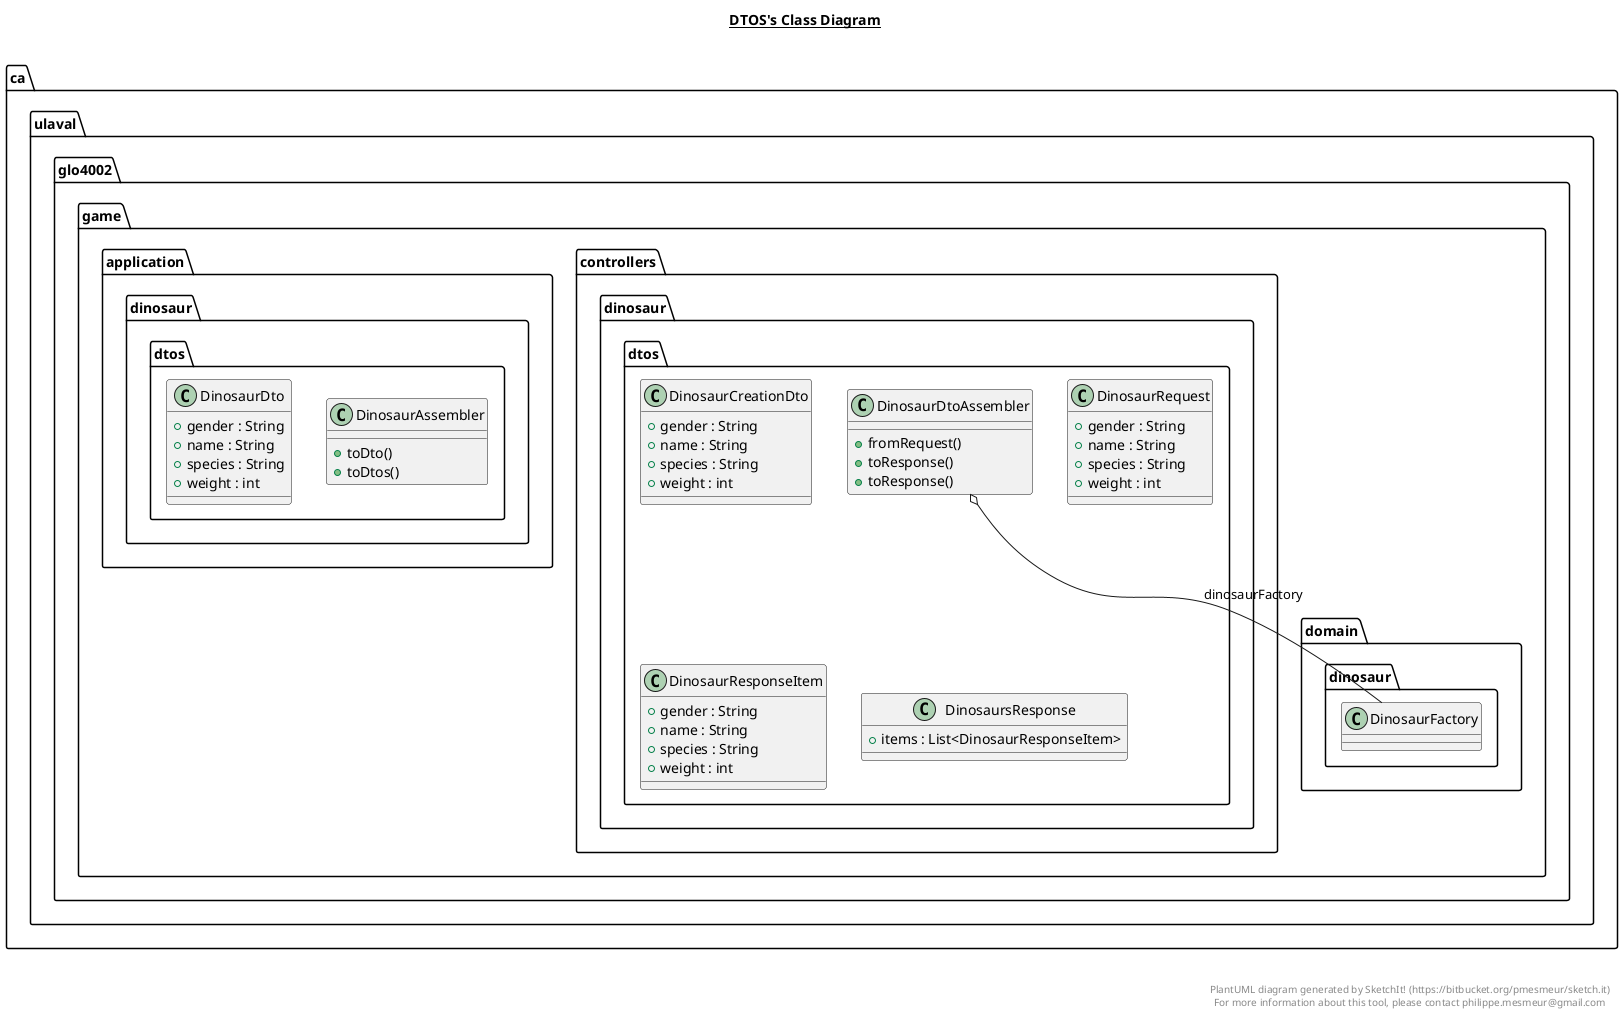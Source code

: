 @startuml

title __DTOS's Class Diagram__\n

    namespace ca.ulaval.glo4002.game {
      namespace controllers.dinosaur {
        namespace dtos {
          class ca.ulaval.glo4002.game.application.dinosaur.dtos.DinosaurAssembler {
              + toDto()
              + toDtos()
          }
        }
      }
    }
  

    namespace ca.ulaval.glo4002.game {
      namespace controllers.dinosaur {
        namespace dtos {
          class ca.ulaval.glo4002.game.controllers.dinosaur.dtos.DinosaurCreationDto {
              + gender : String
              + name : String
              + species : String
              + weight : int
          }
        }
      }
    }
  

    namespace ca.ulaval.glo4002.game {
      namespace controllers.dinosaur {
        namespace dtos {
          class ca.ulaval.glo4002.game.application.dinosaur.dtos.DinosaurDto {
              + gender : String
              + name : String
              + species : String
              + weight : int
          }
        }
      }
    }
  

    namespace ca.ulaval.glo4002.game {
      namespace controllers.dinosaur {
        namespace dtos {
          class ca.ulaval.glo4002.game.controllers.dinosaur.dtos.DinosaurDtoAssembler {
              + fromRequest()
              + toResponse()
              + toResponse()
          }
        }
      }
    }
  

    namespace ca.ulaval.glo4002.game {
      namespace controllers.dinosaur {
        namespace dtos {
          class ca.ulaval.glo4002.game.controllers.dinosaur.dtos.DinosaurRequest {
              + gender : String
              + name : String
              + species : String
              + weight : int
          }
        }
      }
    }

    namespace ca.ulaval.glo4002.game {
      namespace controllers.dinosaur {
        namespace dtos {
          class ca.ulaval.glo4002.game.controllers.dinosaur.dtos.DinosaurResponseItem {
              + gender : String
              + name : String
              + species : String
              + weight : int
          }
        }
      }
    }
  

    namespace ca.ulaval.glo4002.game {
      namespace controllers.dinosaur {
        namespace dtos {
          class ca.ulaval.glo4002.game.controllers.dinosaur.dtos.DinosaursResponse {
              + items : List<DinosaurResponseItem>
          }
        }
      }
    }
  

  ca.ulaval.glo4002.game.controllers.dinosaur.dtos.DinosaurDtoAssembler o-- ca.ulaval.glo4002.game.domain.dinosaur.DinosaurFactory : dinosaurFactory


right footer


PlantUML diagram generated by SketchIt! (https://bitbucket.org/pmesmeur/sketch.it)
For more information about this tool, please contact philippe.mesmeur@gmail.com
endfooter

@enduml
